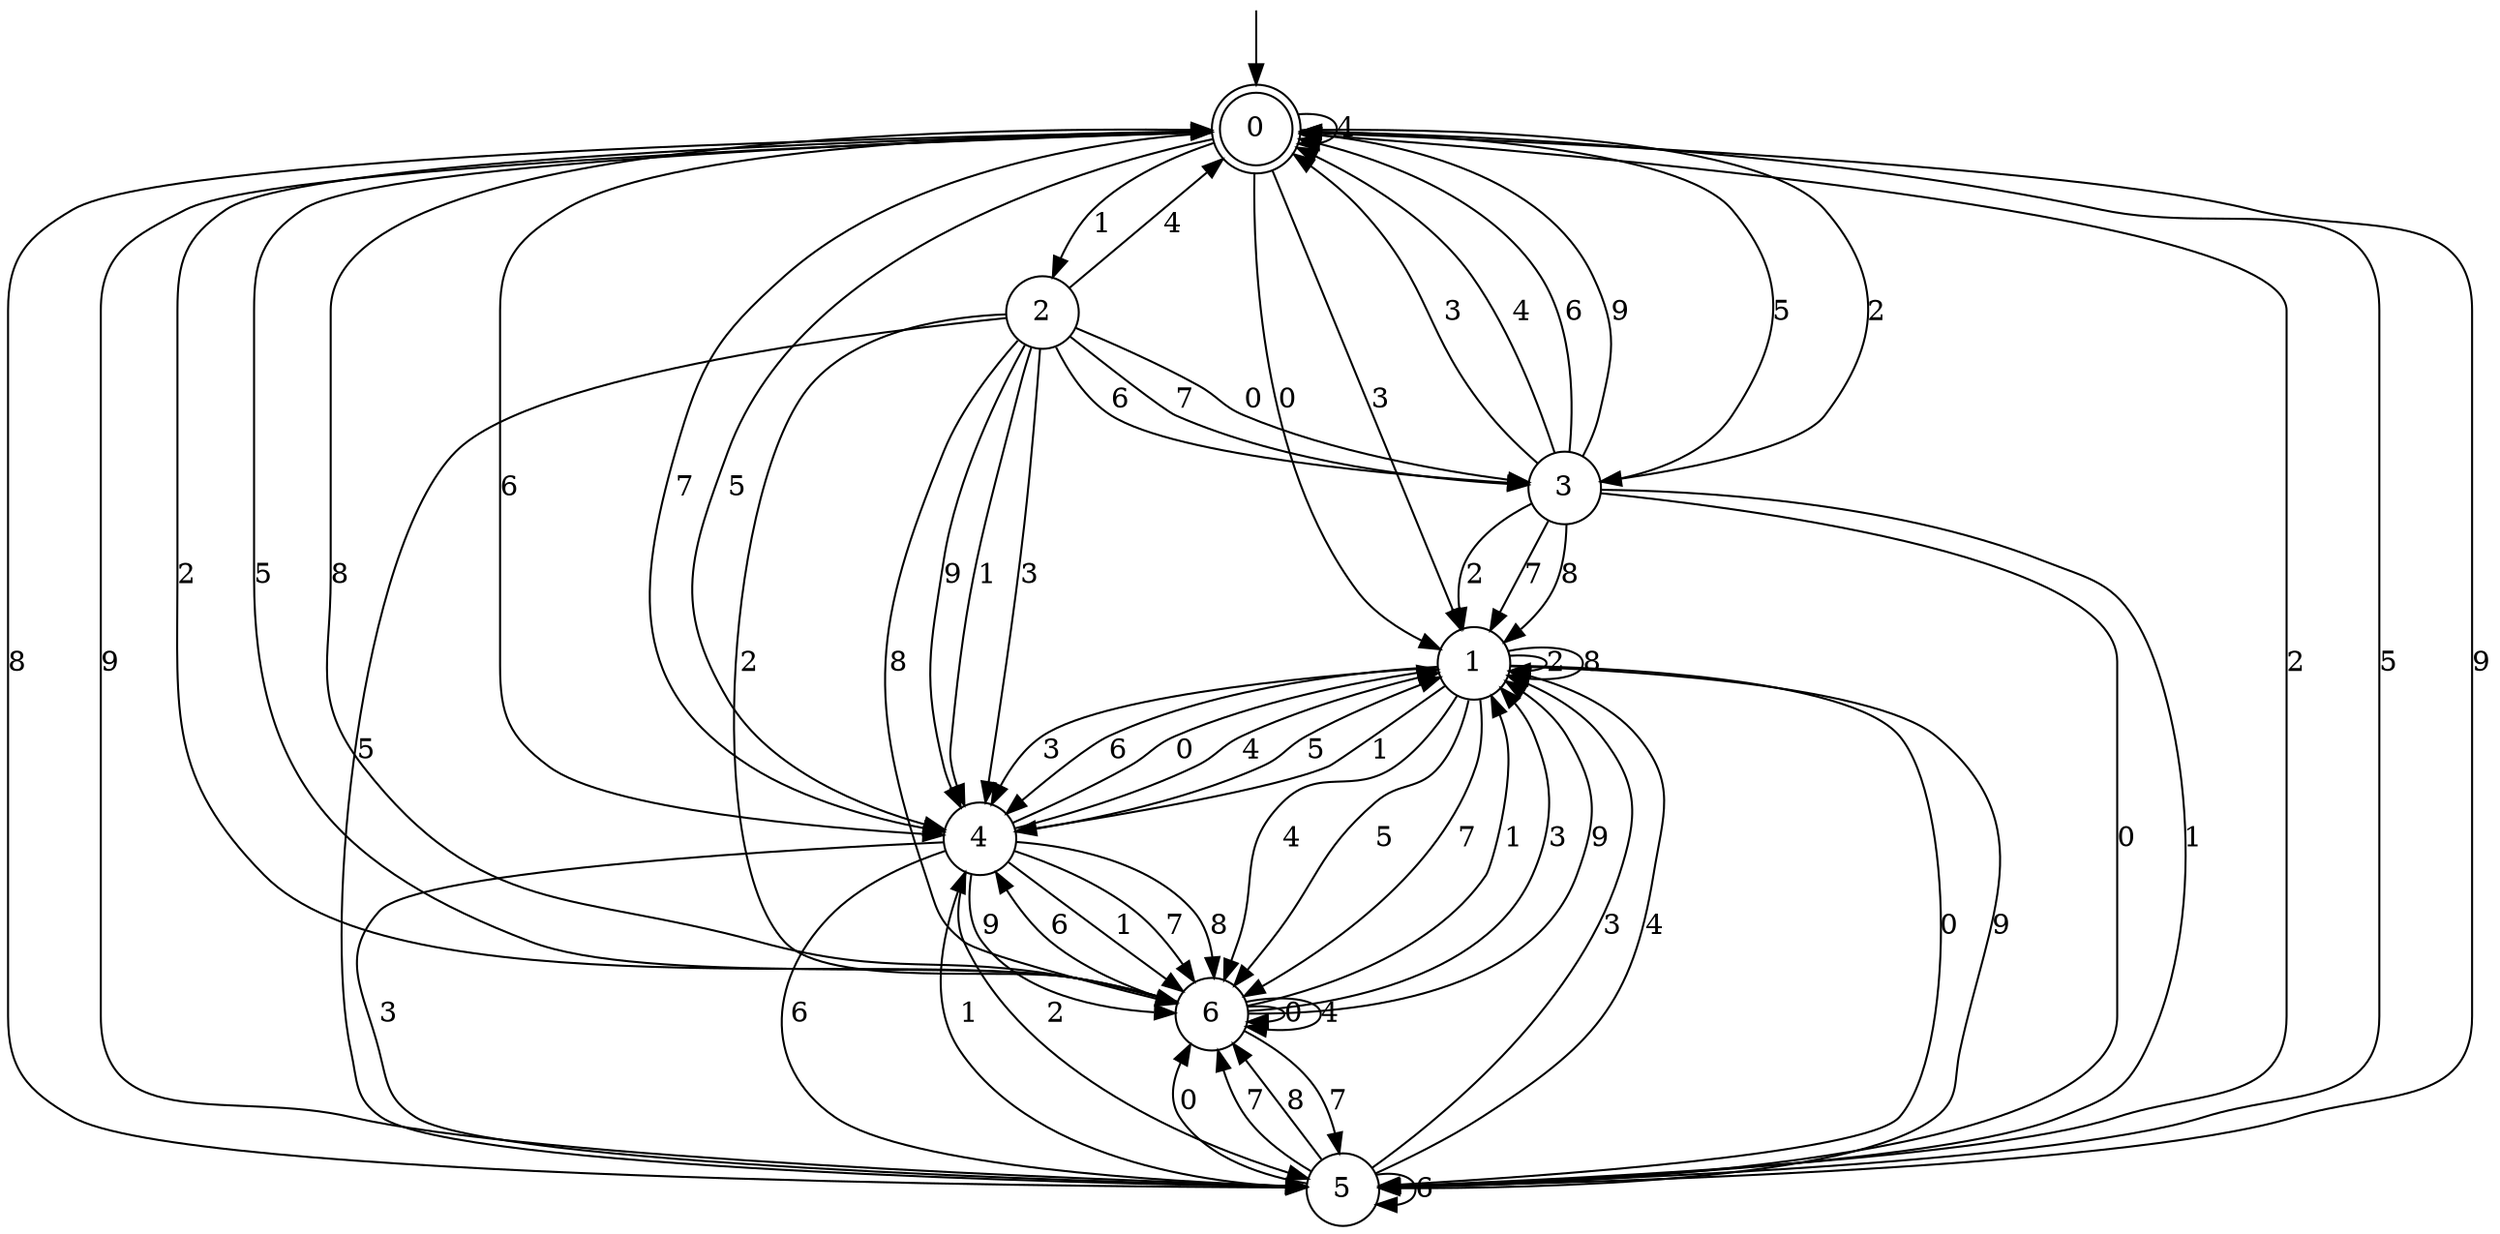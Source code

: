 digraph g {

	s0 [shape="doublecircle" label="0"];
	s1 [shape="circle" label="1"];
	s2 [shape="circle" label="2"];
	s3 [shape="circle" label="3"];
	s4 [shape="circle" label="4"];
	s5 [shape="circle" label="5"];
	s6 [shape="circle" label="6"];
	s0 -> s1 [label="0"];
	s0 -> s2 [label="1"];
	s0 -> s3 [label="2"];
	s0 -> s1 [label="3"];
	s0 -> s0 [label="4"];
	s0 -> s4 [label="5"];
	s0 -> s4 [label="6"];
	s0 -> s4 [label="7"];
	s0 -> s5 [label="8"];
	s0 -> s5 [label="9"];
	s1 -> s5 [label="0"];
	s1 -> s4 [label="1"];
	s1 -> s1 [label="2"];
	s1 -> s4 [label="3"];
	s1 -> s6 [label="4"];
	s1 -> s6 [label="5"];
	s1 -> s4 [label="6"];
	s1 -> s6 [label="7"];
	s1 -> s1 [label="8"];
	s1 -> s5 [label="9"];
	s2 -> s3 [label="0"];
	s2 -> s4 [label="1"];
	s2 -> s6 [label="2"];
	s2 -> s4 [label="3"];
	s2 -> s0 [label="4"];
	s2 -> s5 [label="5"];
	s2 -> s3 [label="6"];
	s2 -> s3 [label="7"];
	s2 -> s6 [label="8"];
	s2 -> s4 [label="9"];
	s3 -> s5 [label="0"];
	s3 -> s5 [label="1"];
	s3 -> s1 [label="2"];
	s3 -> s0 [label="3"];
	s3 -> s0 [label="4"];
	s3 -> s0 [label="5"];
	s3 -> s0 [label="6"];
	s3 -> s1 [label="7"];
	s3 -> s1 [label="8"];
	s3 -> s0 [label="9"];
	s4 -> s1 [label="0"];
	s4 -> s6 [label="1"];
	s4 -> s5 [label="2"];
	s4 -> s5 [label="3"];
	s4 -> s1 [label="4"];
	s4 -> s1 [label="5"];
	s4 -> s5 [label="6"];
	s4 -> s6 [label="7"];
	s4 -> s6 [label="8"];
	s4 -> s6 [label="9"];
	s5 -> s6 [label="0"];
	s5 -> s4 [label="1"];
	s5 -> s0 [label="2"];
	s5 -> s1 [label="3"];
	s5 -> s1 [label="4"];
	s5 -> s0 [label="5"];
	s5 -> s5 [label="6"];
	s5 -> s6 [label="7"];
	s5 -> s6 [label="8"];
	s5 -> s0 [label="9"];
	s6 -> s6 [label="0"];
	s6 -> s1 [label="1"];
	s6 -> s0 [label="2"];
	s6 -> s1 [label="3"];
	s6 -> s6 [label="4"];
	s6 -> s0 [label="5"];
	s6 -> s4 [label="6"];
	s6 -> s5 [label="7"];
	s6 -> s0 [label="8"];
	s6 -> s1 [label="9"];

__start0 [label="" shape="none" width="0" height="0"];
__start0 -> s0;

}
